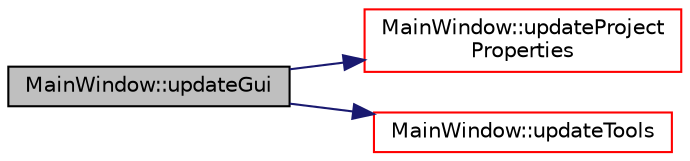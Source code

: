 digraph "MainWindow::updateGui"
{
 // LATEX_PDF_SIZE
  edge [fontname="Helvetica",fontsize="10",labelfontname="Helvetica",labelfontsize="10"];
  node [fontname="Helvetica",fontsize="10",shape=record];
  rankdir="LR";
  Node1 [label="MainWindow::updateGui",height=0.2,width=0.4,color="black", fillcolor="grey75", style="filled", fontcolor="black",tooltip=" "];
  Node1 -> Node2 [color="midnightblue",fontsize="10",style="solid",fontname="Helvetica"];
  Node2 [label="MainWindow::updateProject\lProperties",height=0.2,width=0.4,color="red", fillcolor="white", style="filled",URL="$class_main_window.html#a0e51e12697cb3eab7a9b78e77d7f23ce",tooltip=" "];
  Node1 -> Node4 [color="midnightblue",fontsize="10",style="solid",fontname="Helvetica"];
  Node4 [label="MainWindow::updateTools",height=0.2,width=0.4,color="red", fillcolor="white", style="filled",URL="$class_main_window.html#a0bd9037aa9dfc9175c949ebdff8315a7",tooltip=" "];
}
